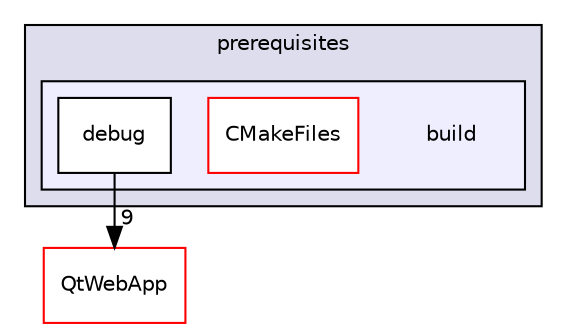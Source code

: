 digraph "prerequisites/build" {
  compound=true
  node [ fontsize="10", fontname="Helvetica"];
  edge [ labelfontsize="10", labelfontname="Helvetica"];
  subgraph clusterdir_0dc8670ce003965ad6657bffb381fe41 {
    graph [ bgcolor="#ddddee", pencolor="black", label="prerequisites" fontname="Helvetica", fontsize="10", URL="dir_0dc8670ce003965ad6657bffb381fe41.html"]
  subgraph clusterdir_86d5a990c06b35e8670fcfb2f15cb39a {
    graph [ bgcolor="#eeeeff", pencolor="black", label="" URL="dir_86d5a990c06b35e8670fcfb2f15cb39a.html"];
    dir_86d5a990c06b35e8670fcfb2f15cb39a [shape=plaintext label="build"];
    dir_22716ee791b23371ecba8dcf4e10e55a [shape=box label="CMakeFiles" color="red" fillcolor="white" style="filled" URL="dir_22716ee791b23371ecba8dcf4e10e55a.html"];
    dir_389ef9ce8fc9f0c9125f14d9ceba4804 [shape=box label="debug" color="black" fillcolor="white" style="filled" URL="dir_389ef9ce8fc9f0c9125f14d9ceba4804.html"];
  }
  }
  dir_c8ee3321b9bb547ee3793e57e69b2b24 [shape=box label="QtWebApp" fillcolor="white" style="filled" color="red" URL="dir_c8ee3321b9bb547ee3793e57e69b2b24.html"];
  dir_389ef9ce8fc9f0c9125f14d9ceba4804->dir_c8ee3321b9bb547ee3793e57e69b2b24 [headlabel="9", labeldistance=1.5 headhref="dir_000013_000031.html"];
}
